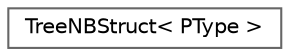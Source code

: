 digraph "Graphical Class Hierarchy"
{
 // LATEX_PDF_SIZE
  bgcolor="transparent";
  edge [fontname=Helvetica,fontsize=10,labelfontname=Helvetica,labelfontsize=10];
  node [fontname=Helvetica,fontsize=10,shape=box,height=0.2,width=0.4];
  rankdir="LR";
  Node0 [id="Node000000",label="TreeNBStruct\< PType \>",height=0.2,width=0.4,color="grey40", fillcolor="white", style="filled",URL="$struct_tree_n_b_struct.html",tooltip="TreeNBStruct: Tree structure used for force calculation with particles (i.e. stars,..."];
}
